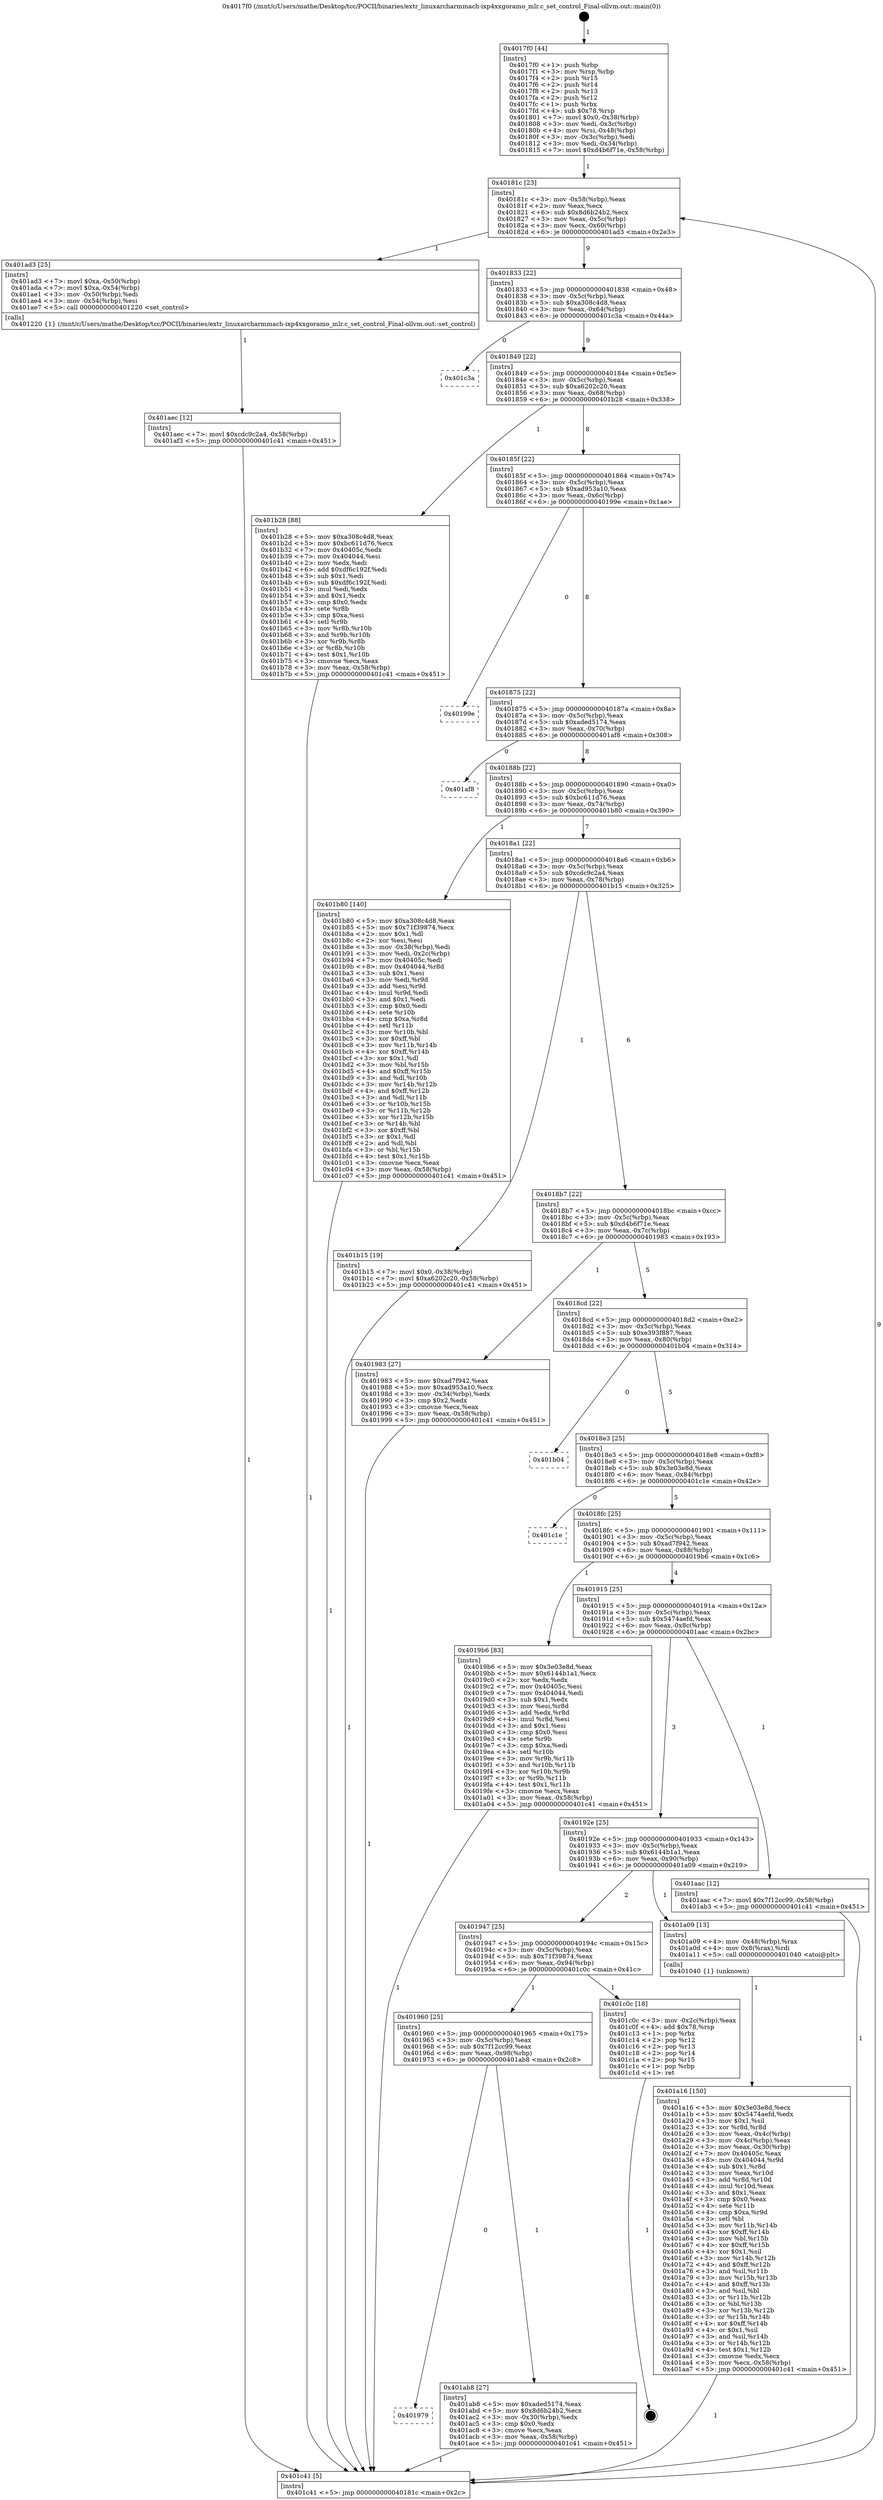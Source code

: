 digraph "0x4017f0" {
  label = "0x4017f0 (/mnt/c/Users/mathe/Desktop/tcc/POCII/binaries/extr_linuxarcharmmach-ixp4xxgoramo_mlr.c_set_control_Final-ollvm.out::main(0))"
  labelloc = "t"
  node[shape=record]

  Entry [label="",width=0.3,height=0.3,shape=circle,fillcolor=black,style=filled]
  "0x40181c" [label="{
     0x40181c [23]\l
     | [instrs]\l
     &nbsp;&nbsp;0x40181c \<+3\>: mov -0x58(%rbp),%eax\l
     &nbsp;&nbsp;0x40181f \<+2\>: mov %eax,%ecx\l
     &nbsp;&nbsp;0x401821 \<+6\>: sub $0x8d6b24b2,%ecx\l
     &nbsp;&nbsp;0x401827 \<+3\>: mov %eax,-0x5c(%rbp)\l
     &nbsp;&nbsp;0x40182a \<+3\>: mov %ecx,-0x60(%rbp)\l
     &nbsp;&nbsp;0x40182d \<+6\>: je 0000000000401ad3 \<main+0x2e3\>\l
  }"]
  "0x401ad3" [label="{
     0x401ad3 [25]\l
     | [instrs]\l
     &nbsp;&nbsp;0x401ad3 \<+7\>: movl $0xa,-0x50(%rbp)\l
     &nbsp;&nbsp;0x401ada \<+7\>: movl $0xa,-0x54(%rbp)\l
     &nbsp;&nbsp;0x401ae1 \<+3\>: mov -0x50(%rbp),%edi\l
     &nbsp;&nbsp;0x401ae4 \<+3\>: mov -0x54(%rbp),%esi\l
     &nbsp;&nbsp;0x401ae7 \<+5\>: call 0000000000401220 \<set_control\>\l
     | [calls]\l
     &nbsp;&nbsp;0x401220 \{1\} (/mnt/c/Users/mathe/Desktop/tcc/POCII/binaries/extr_linuxarcharmmach-ixp4xxgoramo_mlr.c_set_control_Final-ollvm.out::set_control)\l
  }"]
  "0x401833" [label="{
     0x401833 [22]\l
     | [instrs]\l
     &nbsp;&nbsp;0x401833 \<+5\>: jmp 0000000000401838 \<main+0x48\>\l
     &nbsp;&nbsp;0x401838 \<+3\>: mov -0x5c(%rbp),%eax\l
     &nbsp;&nbsp;0x40183b \<+5\>: sub $0xa308c4d8,%eax\l
     &nbsp;&nbsp;0x401840 \<+3\>: mov %eax,-0x64(%rbp)\l
     &nbsp;&nbsp;0x401843 \<+6\>: je 0000000000401c3a \<main+0x44a\>\l
  }"]
  Exit [label="",width=0.3,height=0.3,shape=circle,fillcolor=black,style=filled,peripheries=2]
  "0x401c3a" [label="{
     0x401c3a\l
  }", style=dashed]
  "0x401849" [label="{
     0x401849 [22]\l
     | [instrs]\l
     &nbsp;&nbsp;0x401849 \<+5\>: jmp 000000000040184e \<main+0x5e\>\l
     &nbsp;&nbsp;0x40184e \<+3\>: mov -0x5c(%rbp),%eax\l
     &nbsp;&nbsp;0x401851 \<+5\>: sub $0xa6202c20,%eax\l
     &nbsp;&nbsp;0x401856 \<+3\>: mov %eax,-0x68(%rbp)\l
     &nbsp;&nbsp;0x401859 \<+6\>: je 0000000000401b28 \<main+0x338\>\l
  }"]
  "0x401aec" [label="{
     0x401aec [12]\l
     | [instrs]\l
     &nbsp;&nbsp;0x401aec \<+7\>: movl $0xcdc9c2a4,-0x58(%rbp)\l
     &nbsp;&nbsp;0x401af3 \<+5\>: jmp 0000000000401c41 \<main+0x451\>\l
  }"]
  "0x401b28" [label="{
     0x401b28 [88]\l
     | [instrs]\l
     &nbsp;&nbsp;0x401b28 \<+5\>: mov $0xa308c4d8,%eax\l
     &nbsp;&nbsp;0x401b2d \<+5\>: mov $0xbc611d76,%ecx\l
     &nbsp;&nbsp;0x401b32 \<+7\>: mov 0x40405c,%edx\l
     &nbsp;&nbsp;0x401b39 \<+7\>: mov 0x404044,%esi\l
     &nbsp;&nbsp;0x401b40 \<+2\>: mov %edx,%edi\l
     &nbsp;&nbsp;0x401b42 \<+6\>: add $0xdf6c192f,%edi\l
     &nbsp;&nbsp;0x401b48 \<+3\>: sub $0x1,%edi\l
     &nbsp;&nbsp;0x401b4b \<+6\>: sub $0xdf6c192f,%edi\l
     &nbsp;&nbsp;0x401b51 \<+3\>: imul %edi,%edx\l
     &nbsp;&nbsp;0x401b54 \<+3\>: and $0x1,%edx\l
     &nbsp;&nbsp;0x401b57 \<+3\>: cmp $0x0,%edx\l
     &nbsp;&nbsp;0x401b5a \<+4\>: sete %r8b\l
     &nbsp;&nbsp;0x401b5e \<+3\>: cmp $0xa,%esi\l
     &nbsp;&nbsp;0x401b61 \<+4\>: setl %r9b\l
     &nbsp;&nbsp;0x401b65 \<+3\>: mov %r8b,%r10b\l
     &nbsp;&nbsp;0x401b68 \<+3\>: and %r9b,%r10b\l
     &nbsp;&nbsp;0x401b6b \<+3\>: xor %r9b,%r8b\l
     &nbsp;&nbsp;0x401b6e \<+3\>: or %r8b,%r10b\l
     &nbsp;&nbsp;0x401b71 \<+4\>: test $0x1,%r10b\l
     &nbsp;&nbsp;0x401b75 \<+3\>: cmovne %ecx,%eax\l
     &nbsp;&nbsp;0x401b78 \<+3\>: mov %eax,-0x58(%rbp)\l
     &nbsp;&nbsp;0x401b7b \<+5\>: jmp 0000000000401c41 \<main+0x451\>\l
  }"]
  "0x40185f" [label="{
     0x40185f [22]\l
     | [instrs]\l
     &nbsp;&nbsp;0x40185f \<+5\>: jmp 0000000000401864 \<main+0x74\>\l
     &nbsp;&nbsp;0x401864 \<+3\>: mov -0x5c(%rbp),%eax\l
     &nbsp;&nbsp;0x401867 \<+5\>: sub $0xad953a10,%eax\l
     &nbsp;&nbsp;0x40186c \<+3\>: mov %eax,-0x6c(%rbp)\l
     &nbsp;&nbsp;0x40186f \<+6\>: je 000000000040199e \<main+0x1ae\>\l
  }"]
  "0x401979" [label="{
     0x401979\l
  }", style=dashed]
  "0x40199e" [label="{
     0x40199e\l
  }", style=dashed]
  "0x401875" [label="{
     0x401875 [22]\l
     | [instrs]\l
     &nbsp;&nbsp;0x401875 \<+5\>: jmp 000000000040187a \<main+0x8a\>\l
     &nbsp;&nbsp;0x40187a \<+3\>: mov -0x5c(%rbp),%eax\l
     &nbsp;&nbsp;0x40187d \<+5\>: sub $0xaded5174,%eax\l
     &nbsp;&nbsp;0x401882 \<+3\>: mov %eax,-0x70(%rbp)\l
     &nbsp;&nbsp;0x401885 \<+6\>: je 0000000000401af8 \<main+0x308\>\l
  }"]
  "0x401ab8" [label="{
     0x401ab8 [27]\l
     | [instrs]\l
     &nbsp;&nbsp;0x401ab8 \<+5\>: mov $0xaded5174,%eax\l
     &nbsp;&nbsp;0x401abd \<+5\>: mov $0x8d6b24b2,%ecx\l
     &nbsp;&nbsp;0x401ac2 \<+3\>: mov -0x30(%rbp),%edx\l
     &nbsp;&nbsp;0x401ac5 \<+3\>: cmp $0x0,%edx\l
     &nbsp;&nbsp;0x401ac8 \<+3\>: cmove %ecx,%eax\l
     &nbsp;&nbsp;0x401acb \<+3\>: mov %eax,-0x58(%rbp)\l
     &nbsp;&nbsp;0x401ace \<+5\>: jmp 0000000000401c41 \<main+0x451\>\l
  }"]
  "0x401af8" [label="{
     0x401af8\l
  }", style=dashed]
  "0x40188b" [label="{
     0x40188b [22]\l
     | [instrs]\l
     &nbsp;&nbsp;0x40188b \<+5\>: jmp 0000000000401890 \<main+0xa0\>\l
     &nbsp;&nbsp;0x401890 \<+3\>: mov -0x5c(%rbp),%eax\l
     &nbsp;&nbsp;0x401893 \<+5\>: sub $0xbc611d76,%eax\l
     &nbsp;&nbsp;0x401898 \<+3\>: mov %eax,-0x74(%rbp)\l
     &nbsp;&nbsp;0x40189b \<+6\>: je 0000000000401b80 \<main+0x390\>\l
  }"]
  "0x401960" [label="{
     0x401960 [25]\l
     | [instrs]\l
     &nbsp;&nbsp;0x401960 \<+5\>: jmp 0000000000401965 \<main+0x175\>\l
     &nbsp;&nbsp;0x401965 \<+3\>: mov -0x5c(%rbp),%eax\l
     &nbsp;&nbsp;0x401968 \<+5\>: sub $0x7f12cc99,%eax\l
     &nbsp;&nbsp;0x40196d \<+6\>: mov %eax,-0x98(%rbp)\l
     &nbsp;&nbsp;0x401973 \<+6\>: je 0000000000401ab8 \<main+0x2c8\>\l
  }"]
  "0x401b80" [label="{
     0x401b80 [140]\l
     | [instrs]\l
     &nbsp;&nbsp;0x401b80 \<+5\>: mov $0xa308c4d8,%eax\l
     &nbsp;&nbsp;0x401b85 \<+5\>: mov $0x71f39874,%ecx\l
     &nbsp;&nbsp;0x401b8a \<+2\>: mov $0x1,%dl\l
     &nbsp;&nbsp;0x401b8c \<+2\>: xor %esi,%esi\l
     &nbsp;&nbsp;0x401b8e \<+3\>: mov -0x38(%rbp),%edi\l
     &nbsp;&nbsp;0x401b91 \<+3\>: mov %edi,-0x2c(%rbp)\l
     &nbsp;&nbsp;0x401b94 \<+7\>: mov 0x40405c,%edi\l
     &nbsp;&nbsp;0x401b9b \<+8\>: mov 0x404044,%r8d\l
     &nbsp;&nbsp;0x401ba3 \<+3\>: sub $0x1,%esi\l
     &nbsp;&nbsp;0x401ba6 \<+3\>: mov %edi,%r9d\l
     &nbsp;&nbsp;0x401ba9 \<+3\>: add %esi,%r9d\l
     &nbsp;&nbsp;0x401bac \<+4\>: imul %r9d,%edi\l
     &nbsp;&nbsp;0x401bb0 \<+3\>: and $0x1,%edi\l
     &nbsp;&nbsp;0x401bb3 \<+3\>: cmp $0x0,%edi\l
     &nbsp;&nbsp;0x401bb6 \<+4\>: sete %r10b\l
     &nbsp;&nbsp;0x401bba \<+4\>: cmp $0xa,%r8d\l
     &nbsp;&nbsp;0x401bbe \<+4\>: setl %r11b\l
     &nbsp;&nbsp;0x401bc2 \<+3\>: mov %r10b,%bl\l
     &nbsp;&nbsp;0x401bc5 \<+3\>: xor $0xff,%bl\l
     &nbsp;&nbsp;0x401bc8 \<+3\>: mov %r11b,%r14b\l
     &nbsp;&nbsp;0x401bcb \<+4\>: xor $0xff,%r14b\l
     &nbsp;&nbsp;0x401bcf \<+3\>: xor $0x1,%dl\l
     &nbsp;&nbsp;0x401bd2 \<+3\>: mov %bl,%r15b\l
     &nbsp;&nbsp;0x401bd5 \<+4\>: and $0xff,%r15b\l
     &nbsp;&nbsp;0x401bd9 \<+3\>: and %dl,%r10b\l
     &nbsp;&nbsp;0x401bdc \<+3\>: mov %r14b,%r12b\l
     &nbsp;&nbsp;0x401bdf \<+4\>: and $0xff,%r12b\l
     &nbsp;&nbsp;0x401be3 \<+3\>: and %dl,%r11b\l
     &nbsp;&nbsp;0x401be6 \<+3\>: or %r10b,%r15b\l
     &nbsp;&nbsp;0x401be9 \<+3\>: or %r11b,%r12b\l
     &nbsp;&nbsp;0x401bec \<+3\>: xor %r12b,%r15b\l
     &nbsp;&nbsp;0x401bef \<+3\>: or %r14b,%bl\l
     &nbsp;&nbsp;0x401bf2 \<+3\>: xor $0xff,%bl\l
     &nbsp;&nbsp;0x401bf5 \<+3\>: or $0x1,%dl\l
     &nbsp;&nbsp;0x401bf8 \<+2\>: and %dl,%bl\l
     &nbsp;&nbsp;0x401bfa \<+3\>: or %bl,%r15b\l
     &nbsp;&nbsp;0x401bfd \<+4\>: test $0x1,%r15b\l
     &nbsp;&nbsp;0x401c01 \<+3\>: cmovne %ecx,%eax\l
     &nbsp;&nbsp;0x401c04 \<+3\>: mov %eax,-0x58(%rbp)\l
     &nbsp;&nbsp;0x401c07 \<+5\>: jmp 0000000000401c41 \<main+0x451\>\l
  }"]
  "0x4018a1" [label="{
     0x4018a1 [22]\l
     | [instrs]\l
     &nbsp;&nbsp;0x4018a1 \<+5\>: jmp 00000000004018a6 \<main+0xb6\>\l
     &nbsp;&nbsp;0x4018a6 \<+3\>: mov -0x5c(%rbp),%eax\l
     &nbsp;&nbsp;0x4018a9 \<+5\>: sub $0xcdc9c2a4,%eax\l
     &nbsp;&nbsp;0x4018ae \<+3\>: mov %eax,-0x78(%rbp)\l
     &nbsp;&nbsp;0x4018b1 \<+6\>: je 0000000000401b15 \<main+0x325\>\l
  }"]
  "0x401c0c" [label="{
     0x401c0c [18]\l
     | [instrs]\l
     &nbsp;&nbsp;0x401c0c \<+3\>: mov -0x2c(%rbp),%eax\l
     &nbsp;&nbsp;0x401c0f \<+4\>: add $0x78,%rsp\l
     &nbsp;&nbsp;0x401c13 \<+1\>: pop %rbx\l
     &nbsp;&nbsp;0x401c14 \<+2\>: pop %r12\l
     &nbsp;&nbsp;0x401c16 \<+2\>: pop %r13\l
     &nbsp;&nbsp;0x401c18 \<+2\>: pop %r14\l
     &nbsp;&nbsp;0x401c1a \<+2\>: pop %r15\l
     &nbsp;&nbsp;0x401c1c \<+1\>: pop %rbp\l
     &nbsp;&nbsp;0x401c1d \<+1\>: ret\l
  }"]
  "0x401b15" [label="{
     0x401b15 [19]\l
     | [instrs]\l
     &nbsp;&nbsp;0x401b15 \<+7\>: movl $0x0,-0x38(%rbp)\l
     &nbsp;&nbsp;0x401b1c \<+7\>: movl $0xa6202c20,-0x58(%rbp)\l
     &nbsp;&nbsp;0x401b23 \<+5\>: jmp 0000000000401c41 \<main+0x451\>\l
  }"]
  "0x4018b7" [label="{
     0x4018b7 [22]\l
     | [instrs]\l
     &nbsp;&nbsp;0x4018b7 \<+5\>: jmp 00000000004018bc \<main+0xcc\>\l
     &nbsp;&nbsp;0x4018bc \<+3\>: mov -0x5c(%rbp),%eax\l
     &nbsp;&nbsp;0x4018bf \<+5\>: sub $0xd4b6f71e,%eax\l
     &nbsp;&nbsp;0x4018c4 \<+3\>: mov %eax,-0x7c(%rbp)\l
     &nbsp;&nbsp;0x4018c7 \<+6\>: je 0000000000401983 \<main+0x193\>\l
  }"]
  "0x401a16" [label="{
     0x401a16 [150]\l
     | [instrs]\l
     &nbsp;&nbsp;0x401a16 \<+5\>: mov $0x3e03e8d,%ecx\l
     &nbsp;&nbsp;0x401a1b \<+5\>: mov $0x5474aefd,%edx\l
     &nbsp;&nbsp;0x401a20 \<+3\>: mov $0x1,%sil\l
     &nbsp;&nbsp;0x401a23 \<+3\>: xor %r8d,%r8d\l
     &nbsp;&nbsp;0x401a26 \<+3\>: mov %eax,-0x4c(%rbp)\l
     &nbsp;&nbsp;0x401a29 \<+3\>: mov -0x4c(%rbp),%eax\l
     &nbsp;&nbsp;0x401a2c \<+3\>: mov %eax,-0x30(%rbp)\l
     &nbsp;&nbsp;0x401a2f \<+7\>: mov 0x40405c,%eax\l
     &nbsp;&nbsp;0x401a36 \<+8\>: mov 0x404044,%r9d\l
     &nbsp;&nbsp;0x401a3e \<+4\>: sub $0x1,%r8d\l
     &nbsp;&nbsp;0x401a42 \<+3\>: mov %eax,%r10d\l
     &nbsp;&nbsp;0x401a45 \<+3\>: add %r8d,%r10d\l
     &nbsp;&nbsp;0x401a48 \<+4\>: imul %r10d,%eax\l
     &nbsp;&nbsp;0x401a4c \<+3\>: and $0x1,%eax\l
     &nbsp;&nbsp;0x401a4f \<+3\>: cmp $0x0,%eax\l
     &nbsp;&nbsp;0x401a52 \<+4\>: sete %r11b\l
     &nbsp;&nbsp;0x401a56 \<+4\>: cmp $0xa,%r9d\l
     &nbsp;&nbsp;0x401a5a \<+3\>: setl %bl\l
     &nbsp;&nbsp;0x401a5d \<+3\>: mov %r11b,%r14b\l
     &nbsp;&nbsp;0x401a60 \<+4\>: xor $0xff,%r14b\l
     &nbsp;&nbsp;0x401a64 \<+3\>: mov %bl,%r15b\l
     &nbsp;&nbsp;0x401a67 \<+4\>: xor $0xff,%r15b\l
     &nbsp;&nbsp;0x401a6b \<+4\>: xor $0x1,%sil\l
     &nbsp;&nbsp;0x401a6f \<+3\>: mov %r14b,%r12b\l
     &nbsp;&nbsp;0x401a72 \<+4\>: and $0xff,%r12b\l
     &nbsp;&nbsp;0x401a76 \<+3\>: and %sil,%r11b\l
     &nbsp;&nbsp;0x401a79 \<+3\>: mov %r15b,%r13b\l
     &nbsp;&nbsp;0x401a7c \<+4\>: and $0xff,%r13b\l
     &nbsp;&nbsp;0x401a80 \<+3\>: and %sil,%bl\l
     &nbsp;&nbsp;0x401a83 \<+3\>: or %r11b,%r12b\l
     &nbsp;&nbsp;0x401a86 \<+3\>: or %bl,%r13b\l
     &nbsp;&nbsp;0x401a89 \<+3\>: xor %r13b,%r12b\l
     &nbsp;&nbsp;0x401a8c \<+3\>: or %r15b,%r14b\l
     &nbsp;&nbsp;0x401a8f \<+4\>: xor $0xff,%r14b\l
     &nbsp;&nbsp;0x401a93 \<+4\>: or $0x1,%sil\l
     &nbsp;&nbsp;0x401a97 \<+3\>: and %sil,%r14b\l
     &nbsp;&nbsp;0x401a9a \<+3\>: or %r14b,%r12b\l
     &nbsp;&nbsp;0x401a9d \<+4\>: test $0x1,%r12b\l
     &nbsp;&nbsp;0x401aa1 \<+3\>: cmovne %edx,%ecx\l
     &nbsp;&nbsp;0x401aa4 \<+3\>: mov %ecx,-0x58(%rbp)\l
     &nbsp;&nbsp;0x401aa7 \<+5\>: jmp 0000000000401c41 \<main+0x451\>\l
  }"]
  "0x401983" [label="{
     0x401983 [27]\l
     | [instrs]\l
     &nbsp;&nbsp;0x401983 \<+5\>: mov $0xad7f942,%eax\l
     &nbsp;&nbsp;0x401988 \<+5\>: mov $0xad953a10,%ecx\l
     &nbsp;&nbsp;0x40198d \<+3\>: mov -0x34(%rbp),%edx\l
     &nbsp;&nbsp;0x401990 \<+3\>: cmp $0x2,%edx\l
     &nbsp;&nbsp;0x401993 \<+3\>: cmovne %ecx,%eax\l
     &nbsp;&nbsp;0x401996 \<+3\>: mov %eax,-0x58(%rbp)\l
     &nbsp;&nbsp;0x401999 \<+5\>: jmp 0000000000401c41 \<main+0x451\>\l
  }"]
  "0x4018cd" [label="{
     0x4018cd [22]\l
     | [instrs]\l
     &nbsp;&nbsp;0x4018cd \<+5\>: jmp 00000000004018d2 \<main+0xe2\>\l
     &nbsp;&nbsp;0x4018d2 \<+3\>: mov -0x5c(%rbp),%eax\l
     &nbsp;&nbsp;0x4018d5 \<+5\>: sub $0xe393f887,%eax\l
     &nbsp;&nbsp;0x4018da \<+3\>: mov %eax,-0x80(%rbp)\l
     &nbsp;&nbsp;0x4018dd \<+6\>: je 0000000000401b04 \<main+0x314\>\l
  }"]
  "0x401c41" [label="{
     0x401c41 [5]\l
     | [instrs]\l
     &nbsp;&nbsp;0x401c41 \<+5\>: jmp 000000000040181c \<main+0x2c\>\l
  }"]
  "0x4017f0" [label="{
     0x4017f0 [44]\l
     | [instrs]\l
     &nbsp;&nbsp;0x4017f0 \<+1\>: push %rbp\l
     &nbsp;&nbsp;0x4017f1 \<+3\>: mov %rsp,%rbp\l
     &nbsp;&nbsp;0x4017f4 \<+2\>: push %r15\l
     &nbsp;&nbsp;0x4017f6 \<+2\>: push %r14\l
     &nbsp;&nbsp;0x4017f8 \<+2\>: push %r13\l
     &nbsp;&nbsp;0x4017fa \<+2\>: push %r12\l
     &nbsp;&nbsp;0x4017fc \<+1\>: push %rbx\l
     &nbsp;&nbsp;0x4017fd \<+4\>: sub $0x78,%rsp\l
     &nbsp;&nbsp;0x401801 \<+7\>: movl $0x0,-0x38(%rbp)\l
     &nbsp;&nbsp;0x401808 \<+3\>: mov %edi,-0x3c(%rbp)\l
     &nbsp;&nbsp;0x40180b \<+4\>: mov %rsi,-0x48(%rbp)\l
     &nbsp;&nbsp;0x40180f \<+3\>: mov -0x3c(%rbp),%edi\l
     &nbsp;&nbsp;0x401812 \<+3\>: mov %edi,-0x34(%rbp)\l
     &nbsp;&nbsp;0x401815 \<+7\>: movl $0xd4b6f71e,-0x58(%rbp)\l
  }"]
  "0x401947" [label="{
     0x401947 [25]\l
     | [instrs]\l
     &nbsp;&nbsp;0x401947 \<+5\>: jmp 000000000040194c \<main+0x15c\>\l
     &nbsp;&nbsp;0x40194c \<+3\>: mov -0x5c(%rbp),%eax\l
     &nbsp;&nbsp;0x40194f \<+5\>: sub $0x71f39874,%eax\l
     &nbsp;&nbsp;0x401954 \<+6\>: mov %eax,-0x94(%rbp)\l
     &nbsp;&nbsp;0x40195a \<+6\>: je 0000000000401c0c \<main+0x41c\>\l
  }"]
  "0x401b04" [label="{
     0x401b04\l
  }", style=dashed]
  "0x4018e3" [label="{
     0x4018e3 [25]\l
     | [instrs]\l
     &nbsp;&nbsp;0x4018e3 \<+5\>: jmp 00000000004018e8 \<main+0xf8\>\l
     &nbsp;&nbsp;0x4018e8 \<+3\>: mov -0x5c(%rbp),%eax\l
     &nbsp;&nbsp;0x4018eb \<+5\>: sub $0x3e03e8d,%eax\l
     &nbsp;&nbsp;0x4018f0 \<+6\>: mov %eax,-0x84(%rbp)\l
     &nbsp;&nbsp;0x4018f6 \<+6\>: je 0000000000401c1e \<main+0x42e\>\l
  }"]
  "0x401a09" [label="{
     0x401a09 [13]\l
     | [instrs]\l
     &nbsp;&nbsp;0x401a09 \<+4\>: mov -0x48(%rbp),%rax\l
     &nbsp;&nbsp;0x401a0d \<+4\>: mov 0x8(%rax),%rdi\l
     &nbsp;&nbsp;0x401a11 \<+5\>: call 0000000000401040 \<atoi@plt\>\l
     | [calls]\l
     &nbsp;&nbsp;0x401040 \{1\} (unknown)\l
  }"]
  "0x401c1e" [label="{
     0x401c1e\l
  }", style=dashed]
  "0x4018fc" [label="{
     0x4018fc [25]\l
     | [instrs]\l
     &nbsp;&nbsp;0x4018fc \<+5\>: jmp 0000000000401901 \<main+0x111\>\l
     &nbsp;&nbsp;0x401901 \<+3\>: mov -0x5c(%rbp),%eax\l
     &nbsp;&nbsp;0x401904 \<+5\>: sub $0xad7f942,%eax\l
     &nbsp;&nbsp;0x401909 \<+6\>: mov %eax,-0x88(%rbp)\l
     &nbsp;&nbsp;0x40190f \<+6\>: je 00000000004019b6 \<main+0x1c6\>\l
  }"]
  "0x40192e" [label="{
     0x40192e [25]\l
     | [instrs]\l
     &nbsp;&nbsp;0x40192e \<+5\>: jmp 0000000000401933 \<main+0x143\>\l
     &nbsp;&nbsp;0x401933 \<+3\>: mov -0x5c(%rbp),%eax\l
     &nbsp;&nbsp;0x401936 \<+5\>: sub $0x6144b1a1,%eax\l
     &nbsp;&nbsp;0x40193b \<+6\>: mov %eax,-0x90(%rbp)\l
     &nbsp;&nbsp;0x401941 \<+6\>: je 0000000000401a09 \<main+0x219\>\l
  }"]
  "0x4019b6" [label="{
     0x4019b6 [83]\l
     | [instrs]\l
     &nbsp;&nbsp;0x4019b6 \<+5\>: mov $0x3e03e8d,%eax\l
     &nbsp;&nbsp;0x4019bb \<+5\>: mov $0x6144b1a1,%ecx\l
     &nbsp;&nbsp;0x4019c0 \<+2\>: xor %edx,%edx\l
     &nbsp;&nbsp;0x4019c2 \<+7\>: mov 0x40405c,%esi\l
     &nbsp;&nbsp;0x4019c9 \<+7\>: mov 0x404044,%edi\l
     &nbsp;&nbsp;0x4019d0 \<+3\>: sub $0x1,%edx\l
     &nbsp;&nbsp;0x4019d3 \<+3\>: mov %esi,%r8d\l
     &nbsp;&nbsp;0x4019d6 \<+3\>: add %edx,%r8d\l
     &nbsp;&nbsp;0x4019d9 \<+4\>: imul %r8d,%esi\l
     &nbsp;&nbsp;0x4019dd \<+3\>: and $0x1,%esi\l
     &nbsp;&nbsp;0x4019e0 \<+3\>: cmp $0x0,%esi\l
     &nbsp;&nbsp;0x4019e3 \<+4\>: sete %r9b\l
     &nbsp;&nbsp;0x4019e7 \<+3\>: cmp $0xa,%edi\l
     &nbsp;&nbsp;0x4019ea \<+4\>: setl %r10b\l
     &nbsp;&nbsp;0x4019ee \<+3\>: mov %r9b,%r11b\l
     &nbsp;&nbsp;0x4019f1 \<+3\>: and %r10b,%r11b\l
     &nbsp;&nbsp;0x4019f4 \<+3\>: xor %r10b,%r9b\l
     &nbsp;&nbsp;0x4019f7 \<+3\>: or %r9b,%r11b\l
     &nbsp;&nbsp;0x4019fa \<+4\>: test $0x1,%r11b\l
     &nbsp;&nbsp;0x4019fe \<+3\>: cmovne %ecx,%eax\l
     &nbsp;&nbsp;0x401a01 \<+3\>: mov %eax,-0x58(%rbp)\l
     &nbsp;&nbsp;0x401a04 \<+5\>: jmp 0000000000401c41 \<main+0x451\>\l
  }"]
  "0x401915" [label="{
     0x401915 [25]\l
     | [instrs]\l
     &nbsp;&nbsp;0x401915 \<+5\>: jmp 000000000040191a \<main+0x12a\>\l
     &nbsp;&nbsp;0x40191a \<+3\>: mov -0x5c(%rbp),%eax\l
     &nbsp;&nbsp;0x40191d \<+5\>: sub $0x5474aefd,%eax\l
     &nbsp;&nbsp;0x401922 \<+6\>: mov %eax,-0x8c(%rbp)\l
     &nbsp;&nbsp;0x401928 \<+6\>: je 0000000000401aac \<main+0x2bc\>\l
  }"]
  "0x401aac" [label="{
     0x401aac [12]\l
     | [instrs]\l
     &nbsp;&nbsp;0x401aac \<+7\>: movl $0x7f12cc99,-0x58(%rbp)\l
     &nbsp;&nbsp;0x401ab3 \<+5\>: jmp 0000000000401c41 \<main+0x451\>\l
  }"]
  Entry -> "0x4017f0" [label=" 1"]
  "0x40181c" -> "0x401ad3" [label=" 1"]
  "0x40181c" -> "0x401833" [label=" 9"]
  "0x401c0c" -> Exit [label=" 1"]
  "0x401833" -> "0x401c3a" [label=" 0"]
  "0x401833" -> "0x401849" [label=" 9"]
  "0x401b80" -> "0x401c41" [label=" 1"]
  "0x401849" -> "0x401b28" [label=" 1"]
  "0x401849" -> "0x40185f" [label=" 8"]
  "0x401b28" -> "0x401c41" [label=" 1"]
  "0x40185f" -> "0x40199e" [label=" 0"]
  "0x40185f" -> "0x401875" [label=" 8"]
  "0x401b15" -> "0x401c41" [label=" 1"]
  "0x401875" -> "0x401af8" [label=" 0"]
  "0x401875" -> "0x40188b" [label=" 8"]
  "0x401aec" -> "0x401c41" [label=" 1"]
  "0x40188b" -> "0x401b80" [label=" 1"]
  "0x40188b" -> "0x4018a1" [label=" 7"]
  "0x401ab8" -> "0x401c41" [label=" 1"]
  "0x4018a1" -> "0x401b15" [label=" 1"]
  "0x4018a1" -> "0x4018b7" [label=" 6"]
  "0x401960" -> "0x401979" [label=" 0"]
  "0x4018b7" -> "0x401983" [label=" 1"]
  "0x4018b7" -> "0x4018cd" [label=" 5"]
  "0x401983" -> "0x401c41" [label=" 1"]
  "0x4017f0" -> "0x40181c" [label=" 1"]
  "0x401c41" -> "0x40181c" [label=" 9"]
  "0x401ad3" -> "0x401aec" [label=" 1"]
  "0x4018cd" -> "0x401b04" [label=" 0"]
  "0x4018cd" -> "0x4018e3" [label=" 5"]
  "0x401947" -> "0x401960" [label=" 1"]
  "0x4018e3" -> "0x401c1e" [label=" 0"]
  "0x4018e3" -> "0x4018fc" [label=" 5"]
  "0x401947" -> "0x401c0c" [label=" 1"]
  "0x4018fc" -> "0x4019b6" [label=" 1"]
  "0x4018fc" -> "0x401915" [label=" 4"]
  "0x4019b6" -> "0x401c41" [label=" 1"]
  "0x401aac" -> "0x401c41" [label=" 1"]
  "0x401915" -> "0x401aac" [label=" 1"]
  "0x401915" -> "0x40192e" [label=" 3"]
  "0x401960" -> "0x401ab8" [label=" 1"]
  "0x40192e" -> "0x401a09" [label=" 1"]
  "0x40192e" -> "0x401947" [label=" 2"]
  "0x401a09" -> "0x401a16" [label=" 1"]
  "0x401a16" -> "0x401c41" [label=" 1"]
}
